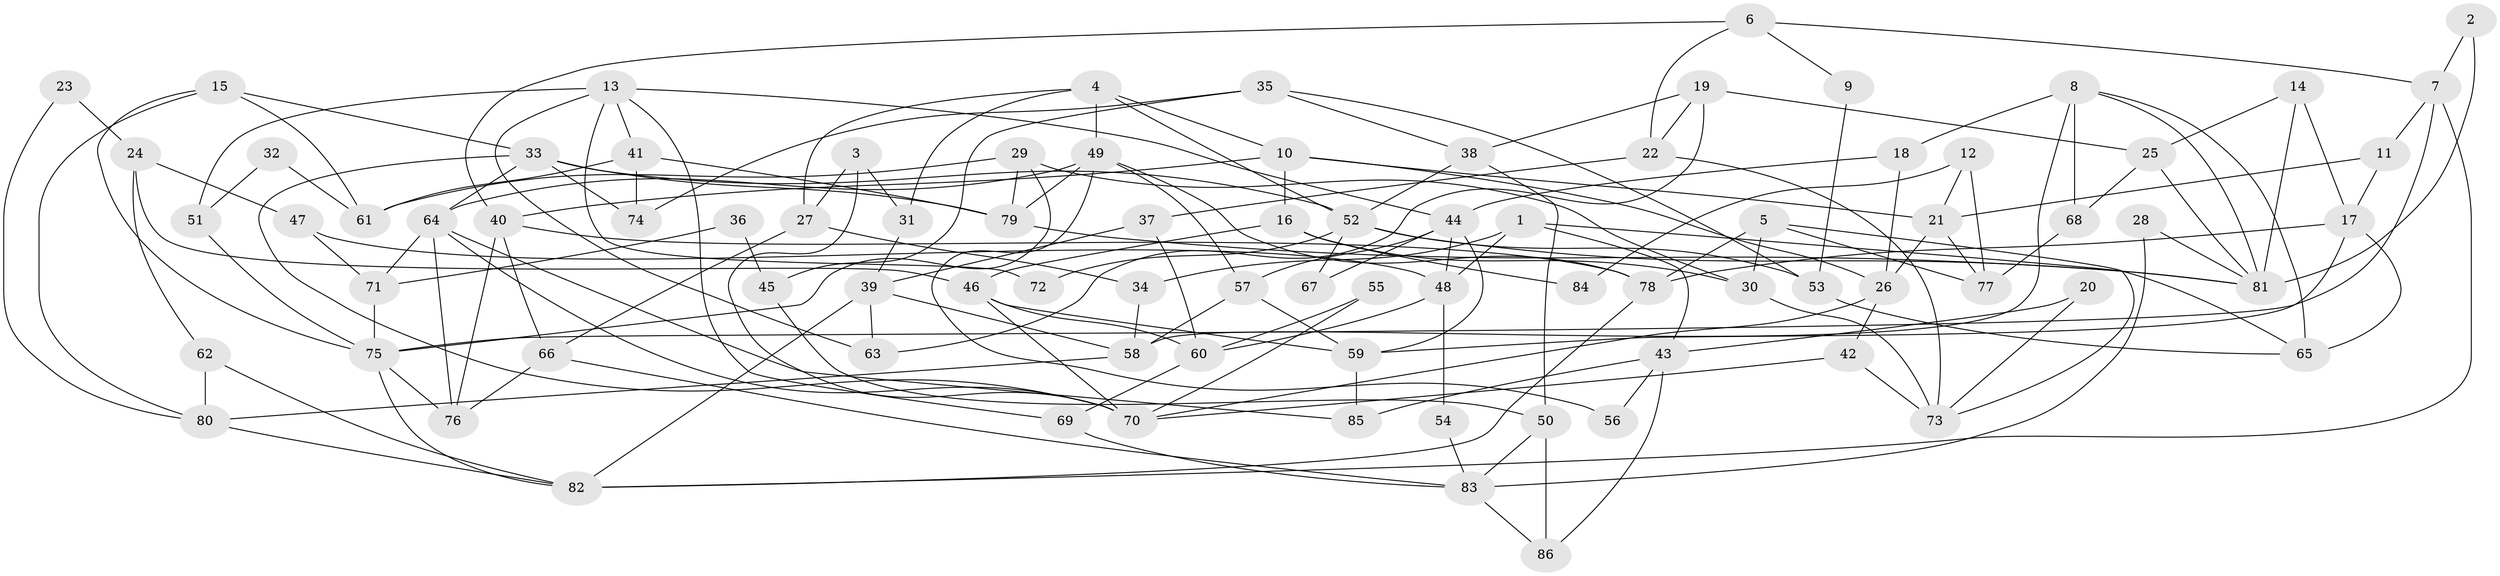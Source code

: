 // coarse degree distribution, {5: 0.1896551724137931, 2: 0.15517241379310345, 3: 0.15517241379310345, 9: 0.034482758620689655, 4: 0.15517241379310345, 6: 0.15517241379310345, 7: 0.06896551724137931, 8: 0.05172413793103448, 10: 0.034482758620689655}
// Generated by graph-tools (version 1.1) at 2025/24/03/03/25 07:24:03]
// undirected, 86 vertices, 172 edges
graph export_dot {
graph [start="1"]
  node [color=gray90,style=filled];
  1;
  2;
  3;
  4;
  5;
  6;
  7;
  8;
  9;
  10;
  11;
  12;
  13;
  14;
  15;
  16;
  17;
  18;
  19;
  20;
  21;
  22;
  23;
  24;
  25;
  26;
  27;
  28;
  29;
  30;
  31;
  32;
  33;
  34;
  35;
  36;
  37;
  38;
  39;
  40;
  41;
  42;
  43;
  44;
  45;
  46;
  47;
  48;
  49;
  50;
  51;
  52;
  53;
  54;
  55;
  56;
  57;
  58;
  59;
  60;
  61;
  62;
  63;
  64;
  65;
  66;
  67;
  68;
  69;
  70;
  71;
  72;
  73;
  74;
  75;
  76;
  77;
  78;
  79;
  80;
  81;
  82;
  83;
  84;
  85;
  86;
  1 -- 48;
  1 -- 34;
  1 -- 43;
  1 -- 65;
  2 -- 7;
  2 -- 81;
  3 -- 31;
  3 -- 27;
  3 -- 70;
  4 -- 10;
  4 -- 52;
  4 -- 27;
  4 -- 31;
  4 -- 49;
  5 -- 78;
  5 -- 30;
  5 -- 73;
  5 -- 77;
  6 -- 40;
  6 -- 7;
  6 -- 9;
  6 -- 22;
  7 -- 82;
  7 -- 75;
  7 -- 11;
  8 -- 65;
  8 -- 81;
  8 -- 18;
  8 -- 58;
  8 -- 68;
  9 -- 53;
  10 -- 26;
  10 -- 21;
  10 -- 16;
  10 -- 40;
  11 -- 17;
  11 -- 21;
  12 -- 21;
  12 -- 77;
  12 -- 84;
  13 -- 41;
  13 -- 44;
  13 -- 51;
  13 -- 63;
  13 -- 69;
  13 -- 72;
  14 -- 17;
  14 -- 25;
  14 -- 81;
  15 -- 75;
  15 -- 33;
  15 -- 61;
  15 -- 80;
  16 -- 30;
  16 -- 46;
  16 -- 84;
  17 -- 65;
  17 -- 78;
  17 -- 59;
  18 -- 44;
  18 -- 26;
  19 -- 22;
  19 -- 63;
  19 -- 25;
  19 -- 38;
  20 -- 43;
  20 -- 73;
  21 -- 77;
  21 -- 26;
  22 -- 73;
  22 -- 37;
  23 -- 80;
  23 -- 24;
  24 -- 62;
  24 -- 46;
  24 -- 47;
  25 -- 81;
  25 -- 68;
  26 -- 42;
  26 -- 70;
  27 -- 66;
  27 -- 34;
  28 -- 81;
  28 -- 83;
  29 -- 75;
  29 -- 79;
  29 -- 30;
  29 -- 61;
  30 -- 73;
  31 -- 39;
  32 -- 61;
  32 -- 51;
  33 -- 70;
  33 -- 64;
  33 -- 52;
  33 -- 74;
  33 -- 79;
  34 -- 58;
  35 -- 38;
  35 -- 74;
  35 -- 45;
  35 -- 53;
  36 -- 45;
  36 -- 71;
  37 -- 60;
  37 -- 39;
  38 -- 52;
  38 -- 50;
  39 -- 58;
  39 -- 63;
  39 -- 82;
  40 -- 76;
  40 -- 66;
  40 -- 78;
  41 -- 79;
  41 -- 61;
  41 -- 74;
  42 -- 70;
  42 -- 73;
  43 -- 85;
  43 -- 56;
  43 -- 86;
  44 -- 57;
  44 -- 59;
  44 -- 48;
  44 -- 67;
  45 -- 50;
  46 -- 70;
  46 -- 59;
  46 -- 60;
  47 -- 71;
  47 -- 48;
  48 -- 54;
  48 -- 60;
  49 -- 78;
  49 -- 56;
  49 -- 57;
  49 -- 64;
  49 -- 79;
  50 -- 83;
  50 -- 86;
  51 -- 75;
  52 -- 81;
  52 -- 53;
  52 -- 67;
  52 -- 72;
  53 -- 65;
  54 -- 83;
  55 -- 70;
  55 -- 60;
  57 -- 59;
  57 -- 58;
  58 -- 80;
  59 -- 85;
  60 -- 69;
  62 -- 82;
  62 -- 80;
  64 -- 70;
  64 -- 71;
  64 -- 76;
  64 -- 85;
  66 -- 83;
  66 -- 76;
  68 -- 77;
  69 -- 83;
  71 -- 75;
  75 -- 76;
  75 -- 82;
  78 -- 82;
  79 -- 81;
  80 -- 82;
  83 -- 86;
}
